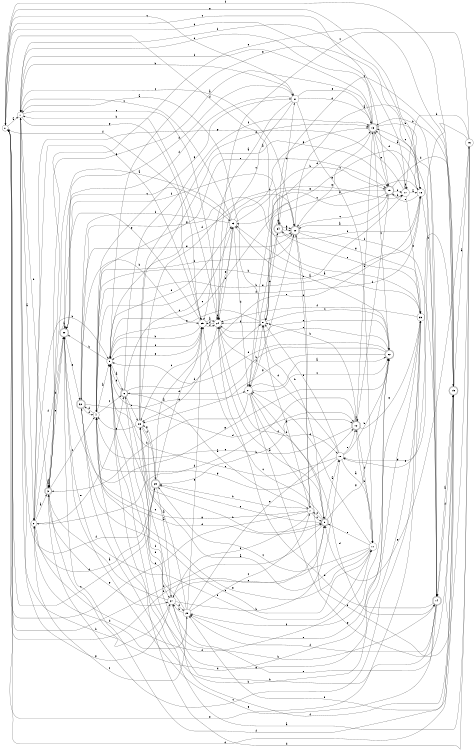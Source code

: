digraph n28_6 {
__start0 [label="" shape="none"];

rankdir=LR;
size="8,5";

s0 [style="filled", color="black", fillcolor="white" shape="circle", label="0"];
s1 [style="filled", color="black", fillcolor="white" shape="circle", label="1"];
s2 [style="filled", color="black", fillcolor="white" shape="circle", label="2"];
s3 [style="rounded,filled", color="black", fillcolor="white" shape="doublecircle", label="3"];
s4 [style="filled", color="black", fillcolor="white" shape="circle", label="4"];
s5 [style="filled", color="black", fillcolor="white" shape="circle", label="5"];
s6 [style="rounded,filled", color="black", fillcolor="white" shape="doublecircle", label="6"];
s7 [style="filled", color="black", fillcolor="white" shape="circle", label="7"];
s8 [style="filled", color="black", fillcolor="white" shape="circle", label="8"];
s9 [style="rounded,filled", color="black", fillcolor="white" shape="doublecircle", label="9"];
s10 [style="filled", color="black", fillcolor="white" shape="circle", label="10"];
s11 [style="filled", color="black", fillcolor="white" shape="circle", label="11"];
s12 [style="rounded,filled", color="black", fillcolor="white" shape="doublecircle", label="12"];
s13 [style="rounded,filled", color="black", fillcolor="white" shape="doublecircle", label="13"];
s14 [style="rounded,filled", color="black", fillcolor="white" shape="doublecircle", label="14"];
s15 [style="rounded,filled", color="black", fillcolor="white" shape="doublecircle", label="15"];
s16 [style="filled", color="black", fillcolor="white" shape="circle", label="16"];
s17 [style="filled", color="black", fillcolor="white" shape="circle", label="17"];
s18 [style="filled", color="black", fillcolor="white" shape="circle", label="18"];
s19 [style="rounded,filled", color="black", fillcolor="white" shape="doublecircle", label="19"];
s20 [style="rounded,filled", color="black", fillcolor="white" shape="doublecircle", label="20"];
s21 [style="filled", color="black", fillcolor="white" shape="circle", label="21"];
s22 [style="rounded,filled", color="black", fillcolor="white" shape="doublecircle", label="22"];
s23 [style="filled", color="black", fillcolor="white" shape="circle", label="23"];
s24 [style="filled", color="black", fillcolor="white" shape="circle", label="24"];
s25 [style="filled", color="black", fillcolor="white" shape="circle", label="25"];
s26 [style="filled", color="black", fillcolor="white" shape="circle", label="26"];
s27 [style="filled", color="black", fillcolor="white" shape="circle", label="27"];
s28 [style="filled", color="black", fillcolor="white" shape="circle", label="28"];
s29 [style="rounded,filled", color="black", fillcolor="white" shape="doublecircle", label="29"];
s30 [style="rounded,filled", color="black", fillcolor="white" shape="doublecircle", label="30"];
s31 [style="filled", color="black", fillcolor="white" shape="circle", label="31"];
s32 [style="rounded,filled", color="black", fillcolor="white" shape="doublecircle", label="32"];
s33 [style="filled", color="black", fillcolor="white" shape="circle", label="33"];
s34 [style="rounded,filled", color="black", fillcolor="white" shape="doublecircle", label="34"];
s0 -> s1 [label="a"];
s0 -> s9 [label="b"];
s0 -> s31 [label="c"];
s0 -> s19 [label="d"];
s0 -> s33 [label="e"];
s0 -> s15 [label="f"];
s0 -> s18 [label="g"];
s1 -> s2 [label="a"];
s1 -> s27 [label="b"];
s1 -> s20 [label="c"];
s1 -> s29 [label="d"];
s1 -> s24 [label="e"];
s1 -> s18 [label="f"];
s1 -> s25 [label="g"];
s2 -> s3 [label="a"];
s2 -> s5 [label="b"];
s2 -> s28 [label="c"];
s2 -> s11 [label="d"];
s2 -> s6 [label="e"];
s2 -> s30 [label="f"];
s2 -> s25 [label="g"];
s3 -> s3 [label="a"];
s3 -> s1 [label="b"];
s3 -> s4 [label="c"];
s3 -> s22 [label="d"];
s3 -> s30 [label="e"];
s3 -> s3 [label="f"];
s3 -> s27 [label="g"];
s4 -> s5 [label="a"];
s4 -> s18 [label="b"];
s4 -> s6 [label="c"];
s4 -> s32 [label="d"];
s4 -> s19 [label="e"];
s4 -> s20 [label="f"];
s4 -> s31 [label="g"];
s5 -> s6 [label="a"];
s5 -> s30 [label="b"];
s5 -> s20 [label="c"];
s5 -> s12 [label="d"];
s5 -> s23 [label="e"];
s5 -> s25 [label="f"];
s5 -> s18 [label="g"];
s6 -> s7 [label="a"];
s6 -> s14 [label="b"];
s6 -> s23 [label="c"];
s6 -> s8 [label="d"];
s6 -> s26 [label="e"];
s6 -> s13 [label="f"];
s6 -> s5 [label="g"];
s7 -> s8 [label="a"];
s7 -> s29 [label="b"];
s7 -> s9 [label="c"];
s7 -> s20 [label="d"];
s7 -> s0 [label="e"];
s7 -> s27 [label="f"];
s7 -> s4 [label="g"];
s8 -> s1 [label="a"];
s8 -> s9 [label="b"];
s8 -> s22 [label="c"];
s8 -> s13 [label="d"];
s8 -> s34 [label="e"];
s8 -> s24 [label="f"];
s8 -> s5 [label="g"];
s9 -> s10 [label="a"];
s9 -> s21 [label="b"];
s9 -> s25 [label="c"];
s9 -> s0 [label="d"];
s9 -> s29 [label="e"];
s9 -> s7 [label="f"];
s9 -> s22 [label="g"];
s10 -> s11 [label="a"];
s10 -> s22 [label="b"];
s10 -> s5 [label="c"];
s10 -> s24 [label="d"];
s10 -> s12 [label="e"];
s10 -> s8 [label="f"];
s10 -> s4 [label="g"];
s11 -> s5 [label="a"];
s11 -> s12 [label="b"];
s11 -> s29 [label="c"];
s11 -> s21 [label="d"];
s11 -> s9 [label="e"];
s11 -> s30 [label="f"];
s11 -> s4 [label="g"];
s12 -> s13 [label="a"];
s12 -> s8 [label="b"];
s12 -> s12 [label="c"];
s12 -> s2 [label="d"];
s12 -> s4 [label="e"];
s12 -> s11 [label="f"];
s12 -> s33 [label="g"];
s13 -> s3 [label="a"];
s13 -> s14 [label="b"];
s13 -> s22 [label="c"];
s13 -> s1 [label="d"];
s13 -> s19 [label="e"];
s13 -> s1 [label="f"];
s13 -> s20 [label="g"];
s14 -> s15 [label="a"];
s14 -> s5 [label="b"];
s14 -> s13 [label="c"];
s14 -> s24 [label="d"];
s14 -> s27 [label="e"];
s14 -> s28 [label="f"];
s14 -> s30 [label="g"];
s15 -> s16 [label="a"];
s15 -> s13 [label="b"];
s15 -> s34 [label="c"];
s15 -> s0 [label="d"];
s15 -> s3 [label="e"];
s15 -> s14 [label="f"];
s15 -> s10 [label="g"];
s16 -> s5 [label="a"];
s16 -> s17 [label="b"];
s16 -> s24 [label="c"];
s16 -> s5 [label="d"];
s16 -> s10 [label="e"];
s16 -> s28 [label="f"];
s16 -> s9 [label="g"];
s17 -> s18 [label="a"];
s17 -> s4 [label="b"];
s17 -> s0 [label="c"];
s17 -> s13 [label="d"];
s17 -> s33 [label="e"];
s17 -> s17 [label="f"];
s17 -> s2 [label="g"];
s18 -> s13 [label="a"];
s18 -> s14 [label="b"];
s18 -> s8 [label="c"];
s18 -> s4 [label="d"];
s18 -> s19 [label="e"];
s18 -> s34 [label="f"];
s18 -> s8 [label="g"];
s19 -> s20 [label="a"];
s19 -> s17 [label="b"];
s19 -> s21 [label="c"];
s19 -> s15 [label="d"];
s19 -> s17 [label="e"];
s19 -> s12 [label="f"];
s19 -> s23 [label="g"];
s20 -> s14 [label="a"];
s20 -> s21 [label="b"];
s20 -> s19 [label="c"];
s20 -> s5 [label="d"];
s20 -> s7 [label="e"];
s20 -> s14 [label="f"];
s20 -> s33 [label="g"];
s21 -> s22 [label="a"];
s21 -> s3 [label="b"];
s21 -> s22 [label="c"];
s21 -> s14 [label="d"];
s21 -> s15 [label="e"];
s21 -> s8 [label="f"];
s21 -> s15 [label="g"];
s22 -> s23 [label="a"];
s22 -> s6 [label="b"];
s22 -> s24 [label="c"];
s22 -> s5 [label="d"];
s22 -> s24 [label="e"];
s22 -> s28 [label="f"];
s22 -> s26 [label="g"];
s23 -> s3 [label="a"];
s23 -> s19 [label="b"];
s23 -> s1 [label="c"];
s23 -> s21 [label="d"];
s23 -> s24 [label="e"];
s23 -> s32 [label="f"];
s23 -> s13 [label="g"];
s24 -> s9 [label="a"];
s24 -> s1 [label="b"];
s24 -> s24 [label="c"];
s24 -> s25 [label="d"];
s24 -> s23 [label="e"];
s24 -> s10 [label="f"];
s24 -> s26 [label="g"];
s25 -> s24 [label="a"];
s25 -> s5 [label="b"];
s25 -> s26 [label="c"];
s25 -> s24 [label="d"];
s25 -> s5 [label="e"];
s25 -> s0 [label="f"];
s25 -> s30 [label="g"];
s26 -> s19 [label="a"];
s26 -> s9 [label="b"];
s26 -> s17 [label="c"];
s26 -> s13 [label="d"];
s26 -> s27 [label="e"];
s26 -> s29 [label="f"];
s26 -> s4 [label="g"];
s27 -> s3 [label="a"];
s27 -> s10 [label="b"];
s27 -> s9 [label="c"];
s27 -> s28 [label="d"];
s27 -> s26 [label="e"];
s27 -> s15 [label="f"];
s27 -> s1 [label="g"];
s28 -> s26 [label="a"];
s28 -> s27 [label="b"];
s28 -> s7 [label="c"];
s28 -> s2 [label="d"];
s28 -> s12 [label="e"];
s28 -> s6 [label="f"];
s28 -> s25 [label="g"];
s29 -> s27 [label="a"];
s29 -> s12 [label="b"];
s29 -> s0 [label="c"];
s29 -> s25 [label="d"];
s29 -> s18 [label="e"];
s29 -> s2 [label="f"];
s29 -> s26 [label="g"];
s30 -> s30 [label="a"];
s30 -> s3 [label="b"];
s30 -> s23 [label="c"];
s30 -> s31 [label="d"];
s30 -> s32 [label="e"];
s30 -> s15 [label="f"];
s30 -> s22 [label="g"];
s31 -> s25 [label="a"];
s31 -> s1 [label="b"];
s31 -> s24 [label="c"];
s31 -> s13 [label="d"];
s31 -> s13 [label="e"];
s31 -> s30 [label="f"];
s31 -> s11 [label="g"];
s32 -> s21 [label="a"];
s32 -> s25 [label="b"];
s32 -> s11 [label="c"];
s32 -> s9 [label="d"];
s32 -> s20 [label="e"];
s32 -> s4 [label="f"];
s32 -> s20 [label="g"];
s33 -> s23 [label="a"];
s33 -> s32 [label="b"];
s33 -> s3 [label="c"];
s33 -> s0 [label="d"];
s33 -> s28 [label="e"];
s33 -> s24 [label="f"];
s33 -> s4 [label="g"];
s34 -> s20 [label="a"];
s34 -> s20 [label="b"];
s34 -> s33 [label="c"];
s34 -> s31 [label="d"];
s34 -> s21 [label="e"];
s34 -> s30 [label="f"];
s34 -> s34 [label="g"];

}